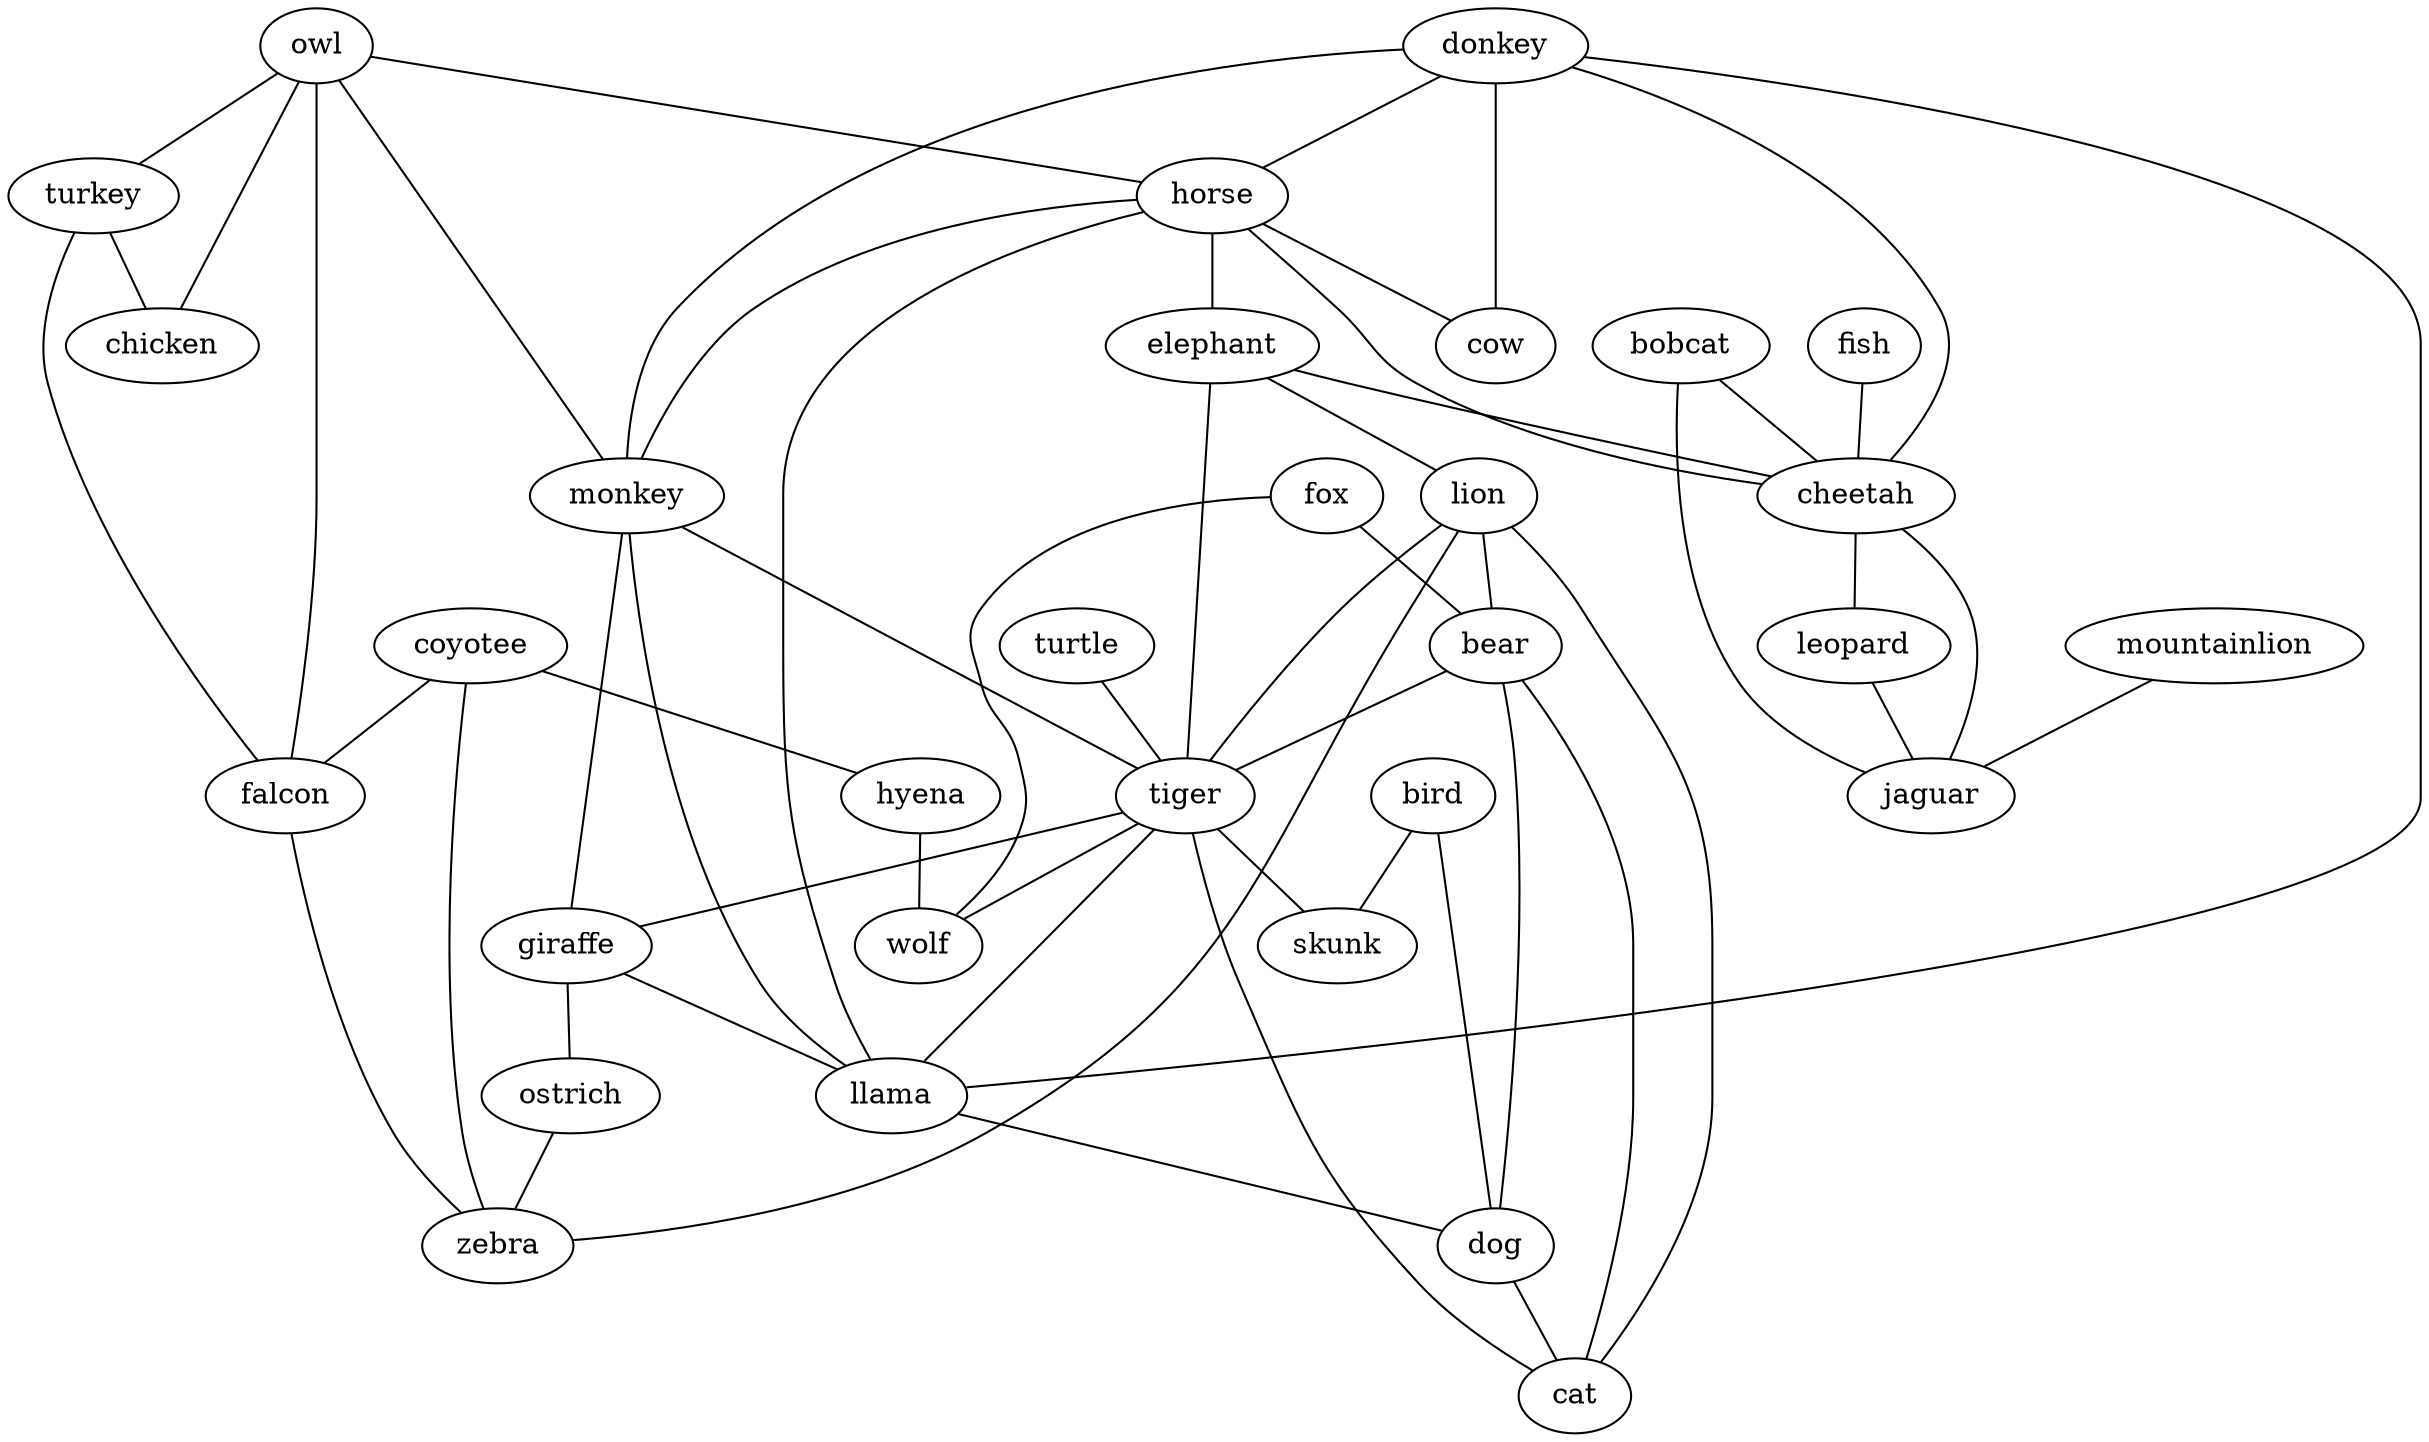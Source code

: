 strict graph G {
turtle;
owl;
donkey;
fish;
bobcat;
turkey;
horse;
monkey;
fox;
elephant;
cheetah;
bird;
coyotee;
lion;
leopard;
bear;
tiger;
giraffe;
llama;
falcon;
ostrich;
mountainlion;
jaguar;
cow;
dog;
cat;
hyena;
chicken;
wolf;
skunk;
zebra;
turtle -- tiger  [weight=1];
owl -- turkey  [weight=1];
owl -- horse  [weight=1];
owl -- monkey  [weight=1];
owl -- falcon  [weight=1];
owl -- chicken  [weight=1];
donkey -- horse  [weight=1];
donkey -- monkey  [weight=1];
donkey -- cow  [weight=1];
donkey -- llama  [weight=1];
donkey -- cheetah  [weight=1];
fish -- cheetah  [weight=1];
bobcat -- cheetah  [weight=1];
bobcat -- jaguar  [weight=1];
turkey -- chicken  [weight=1];
turkey -- falcon  [weight=1];
horse -- monkey  [weight=1];
horse -- cow  [weight=1];
horse -- llama  [weight=1];
horse -- elephant  [weight=1];
horse -- cheetah  [weight=1];
monkey -- tiger  [weight=1];
monkey -- giraffe  [weight=1];
monkey -- llama  [weight=1];
fox -- wolf  [weight=1];
fox -- bear  [weight=1];
elephant -- tiger  [weight=1];
elephant -- lion  [weight=1];
elephant -- cheetah  [weight=1];
cheetah -- jaguar  [weight=1];
cheetah -- leopard  [weight=1];
bird -- skunk  [weight=1];
bird -- dog  [weight=1];
coyotee -- hyena  [weight=1];
coyotee -- falcon  [weight=1];
coyotee -- zebra  [weight=1];
lion -- bear  [weight=1];
lion -- cat  [weight=1];
lion -- tiger  [weight=1];
lion -- zebra  [weight=1];
leopard -- jaguar  [weight=1];
bear -- dog  [weight=1];
bear -- cat  [weight=1];
bear -- tiger  [weight=1];
tiger -- giraffe  [weight=1];
tiger -- cat  [weight=1];
tiger -- wolf  [weight=1];
tiger -- llama  [weight=1];
tiger -- skunk  [weight=1];
giraffe -- llama  [weight=1];
giraffe -- ostrich  [weight=1];
llama -- dog  [weight=1];
falcon -- zebra  [weight=1];
ostrich -- zebra  [weight=1];
mountainlion -- jaguar  [weight=1];
dog -- cat  [weight=1];
hyena -- wolf  [weight=1];
}
